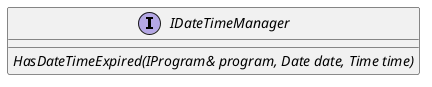 @startuml
'https://plantuml.com/class-diagram


!startsub IDateTimeManagerSub

interface IDateTimeManager
{
    '{abstract} Date GetCurrentDate()
    '{abstract} Time GetCurrentTime()
    {abstract} HasDateTimeExpired(IProgram& program, Date date, Time time)
}

!endsub
@enduml